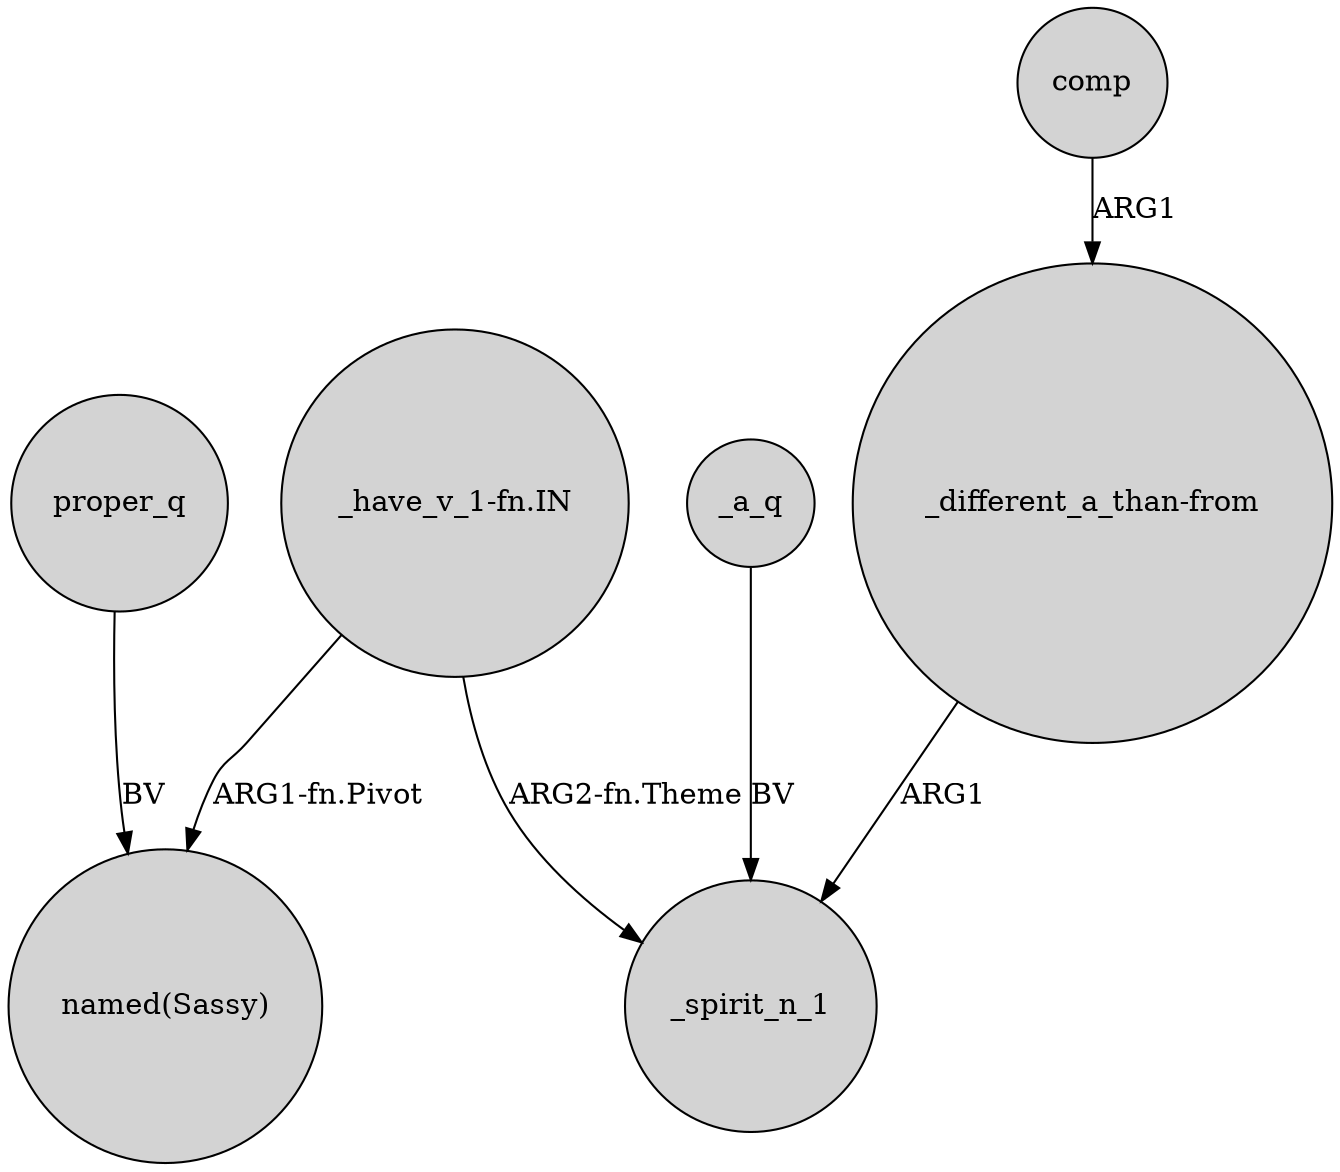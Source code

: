 digraph {
	node [shape=circle style=filled]
	"_have_v_1-fn.IN" -> "named(Sassy)" [label="ARG1-fn.Pivot"]
	"_different_a_than-from" -> _spirit_n_1 [label=ARG1]
	_a_q -> _spirit_n_1 [label=BV]
	comp -> "_different_a_than-from" [label=ARG1]
	proper_q -> "named(Sassy)" [label=BV]
	"_have_v_1-fn.IN" -> _spirit_n_1 [label="ARG2-fn.Theme"]
}
